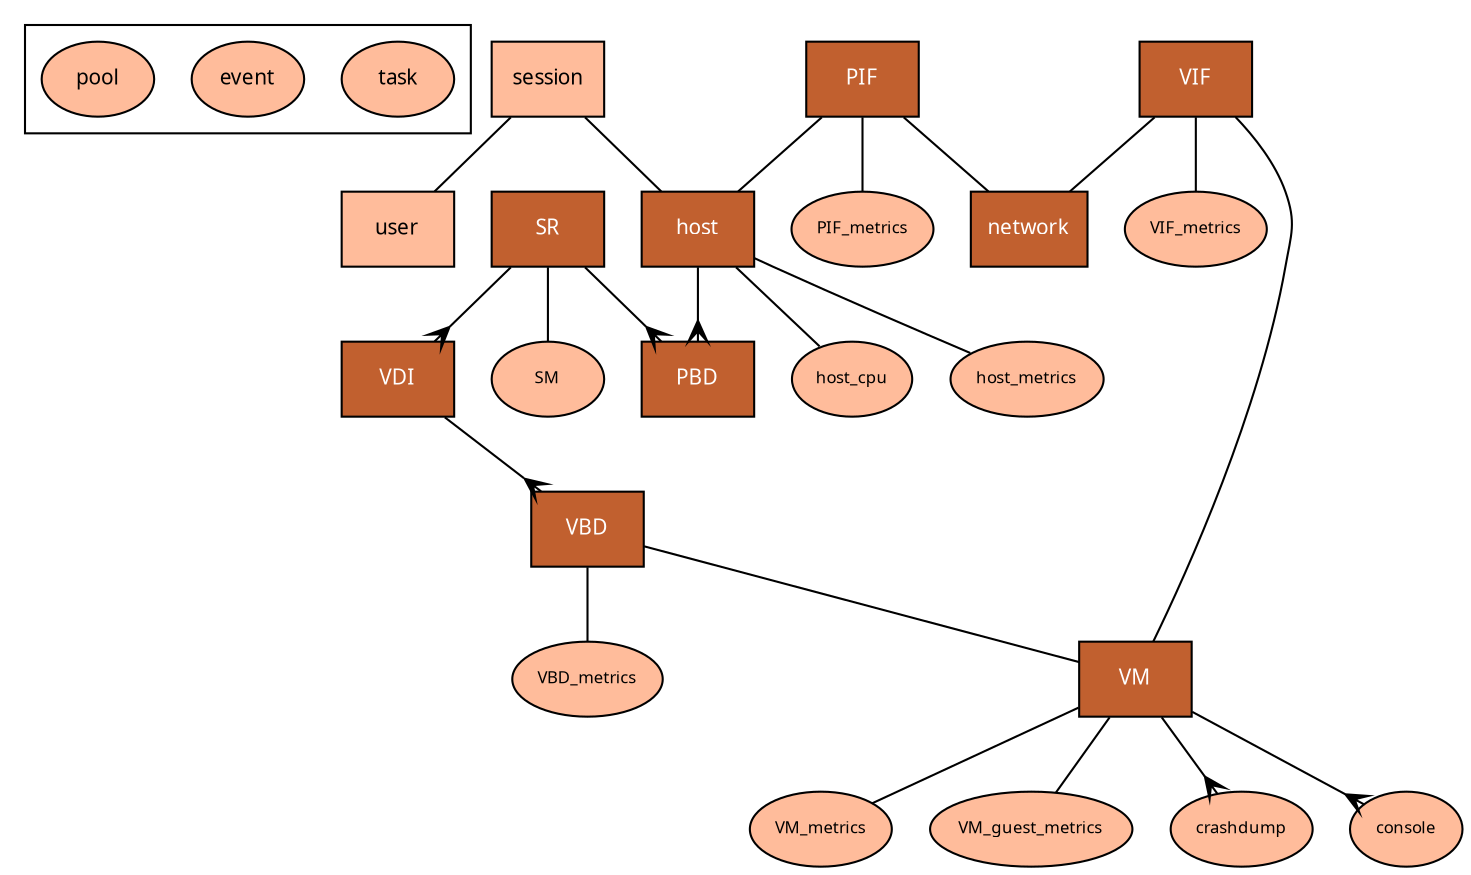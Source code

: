 # Hand edited class diagram for the SDK -- HTML version
# this one mentions all the classes so the imagemap works

digraph g{
#bgcolor="white";
fontcolor="white";
clusterrank="local";
truecolor="true";
bgcolor="transparent";

subgraph cluster_0{
 node [ fontcolor=black, fillcolor="#ffbc9b", style=filled, fontsize=10, fontname="VerdanaBold"]; task [ URL="API/Classes/task" tooltip="an asynchronous server-side task"]  event [ URL="API/Classes/event" tooltip="allows event registration and reading" ] pool [ URL = "API/Classes/pool" tooltip="a Resource Pool" ];
}

node [ fontcolor=black, fillcolor="#ffbc9b", style=filled, fontsize=10, fontname="VerdanaBold", shape=box ]; session [ URL="API/Classes/session" tooltip="an authenticated session" ]  user [ URL="API/Classes/user" tooltip="a user" ];
node [ fontcolor=white, fillcolor="#c1602f", style=filled, fontsize=10, fontname="VerdanaBold", shape=box ]; VM [ URL="API/Classes/VM"  tooltip="a Virtual Machine"] host [ URL="API/Classes/host" tooltip="a physical host" ]  network [ URL="API/Classes/network" tooltip="an ethernet network" ] VIF [ URL="API/Classes/VIF" tooltip="a network interface for a Virtual Machine" ] PIF [ URL="API/Classes/PIF" tooltip="a network interface for a physical host" ] SR [ URL="API/Classes/SR" tooltip="Storage Repository, a container for virtual disk images (VDIs)" ] VDI [ URL="API/Classes/VDI" tooltip="a virtual disk image" ] VBD [ URL="API/Classes/VBD" tooltip="a virtual block device" ] PBD [ URL="API/Classes/PBD" tooltip="the connection between an SR and a host" ];
node [fontcolor=black, fillcolor="#ffbc9b", style=filled, fontsize=8, fontname="VerdanaBold", shape=ellipse ]; PIF_metrics [ URL="API/Classes/PIF_metrics" tooltip="IO stats and configuration information for a physical interface" ] VIF_metrics [ URL="API/Classes/VIF_metrics" tooltip="IO stats and configuration information for a virtual interface" ] VM_metrics [ URL="API/Classes/VM_metrics" tooltip="dynamic VM configuration information"] VBD_metrics [ URL="API/Classes/VBD_metrics" tooltip="IO stats and configuration information for a virtual block device"]  VM_guest_metrics [ URL="API/Classes/VM_guest_metrics" tooltip="dynamic information from inside the guest" ] host_metrics [ URL="API/Classes/host_metrics" tooltip="dynamic host information"] SM [ URL="API/Classes/SM" tooltip="storage manager plugin module" ] ;
node [fontcolor=black, fillcolor="#ffbc9b", style=filled, fontsize=8, fontname="VerdanaBold"]; host_cpu [ URL="API/Classes/host_cpu" tooltip="a physical CPU on a host" ] crashdump [ URL="API/Classes/crashdump" tooltip="VM crashdump" ] console [ URL="API/Classes/console" tooltip="location information for a guest's console" ] 
session -> host [ arrowhead="none" ]
session -> user [ arrowhead="none" ]
#VM -> VDI [ label="suspend_VDI(1)" ]
#VM -> host [ style="dotted", arrowhead="none", color="lightgray", weight="10", len="100", label="affinity" ]
VM -> VM_metrics [ arrowhead="none" ]
VM -> VM_guest_metrics [ arrowhead="none" ]
VM -> console [ arrowhead="crow" ]
VM -> crashdump [ arrowhead="crow" ]
host -> PBD [ color="black", arrowhead="crow", arrowtail="none" ]
host -> host_metrics [ arrowhead="none" ]
host -> host_cpu [ arrowhead="none" ]
#host -> VM [ color="black", arrowhead="crow", arrowtail="none" ]
VIF -> VM [ color="black", arrowhead="none", arrowtail="crow" ]
VIF -> network [ color="black", arrowhead="none", arrowtail="crow" ]
VIF -> VIF_metrics [ arrowhead="none" ]
PIF -> host [ color="black", arrowhead="none", arrowtail="crow" ]
PIF -> network [ color="black", arrowhead="none", arrowtail="crow" ]
PIF -> PIF_metrics [ arrowhead="none" ]
SR -> PBD [ color="black", arrowhead="crow", arrowtail="none" ]
SR -> VDI [ color="black", arrowhead="crow", arrowtail="none" ]
SR -> SM [ color="black", arrowhead="none", arrowtail="none" ]
VDI -> VBD [ color="black", arrowhead="crow", arrowtail="none" ]
#VDI -> crashdump [ color="black", arrowhead="crow", arrowtail="none" ]
VBD -> VM [ color="black", arrowhead="none", arrowtail="crow" ]
VBD -> VBD_metrics [ arrowhead="none" ]
#crashdump -> VM [ color="black", arrowhead="none", arrowtail="crow" ]
}
